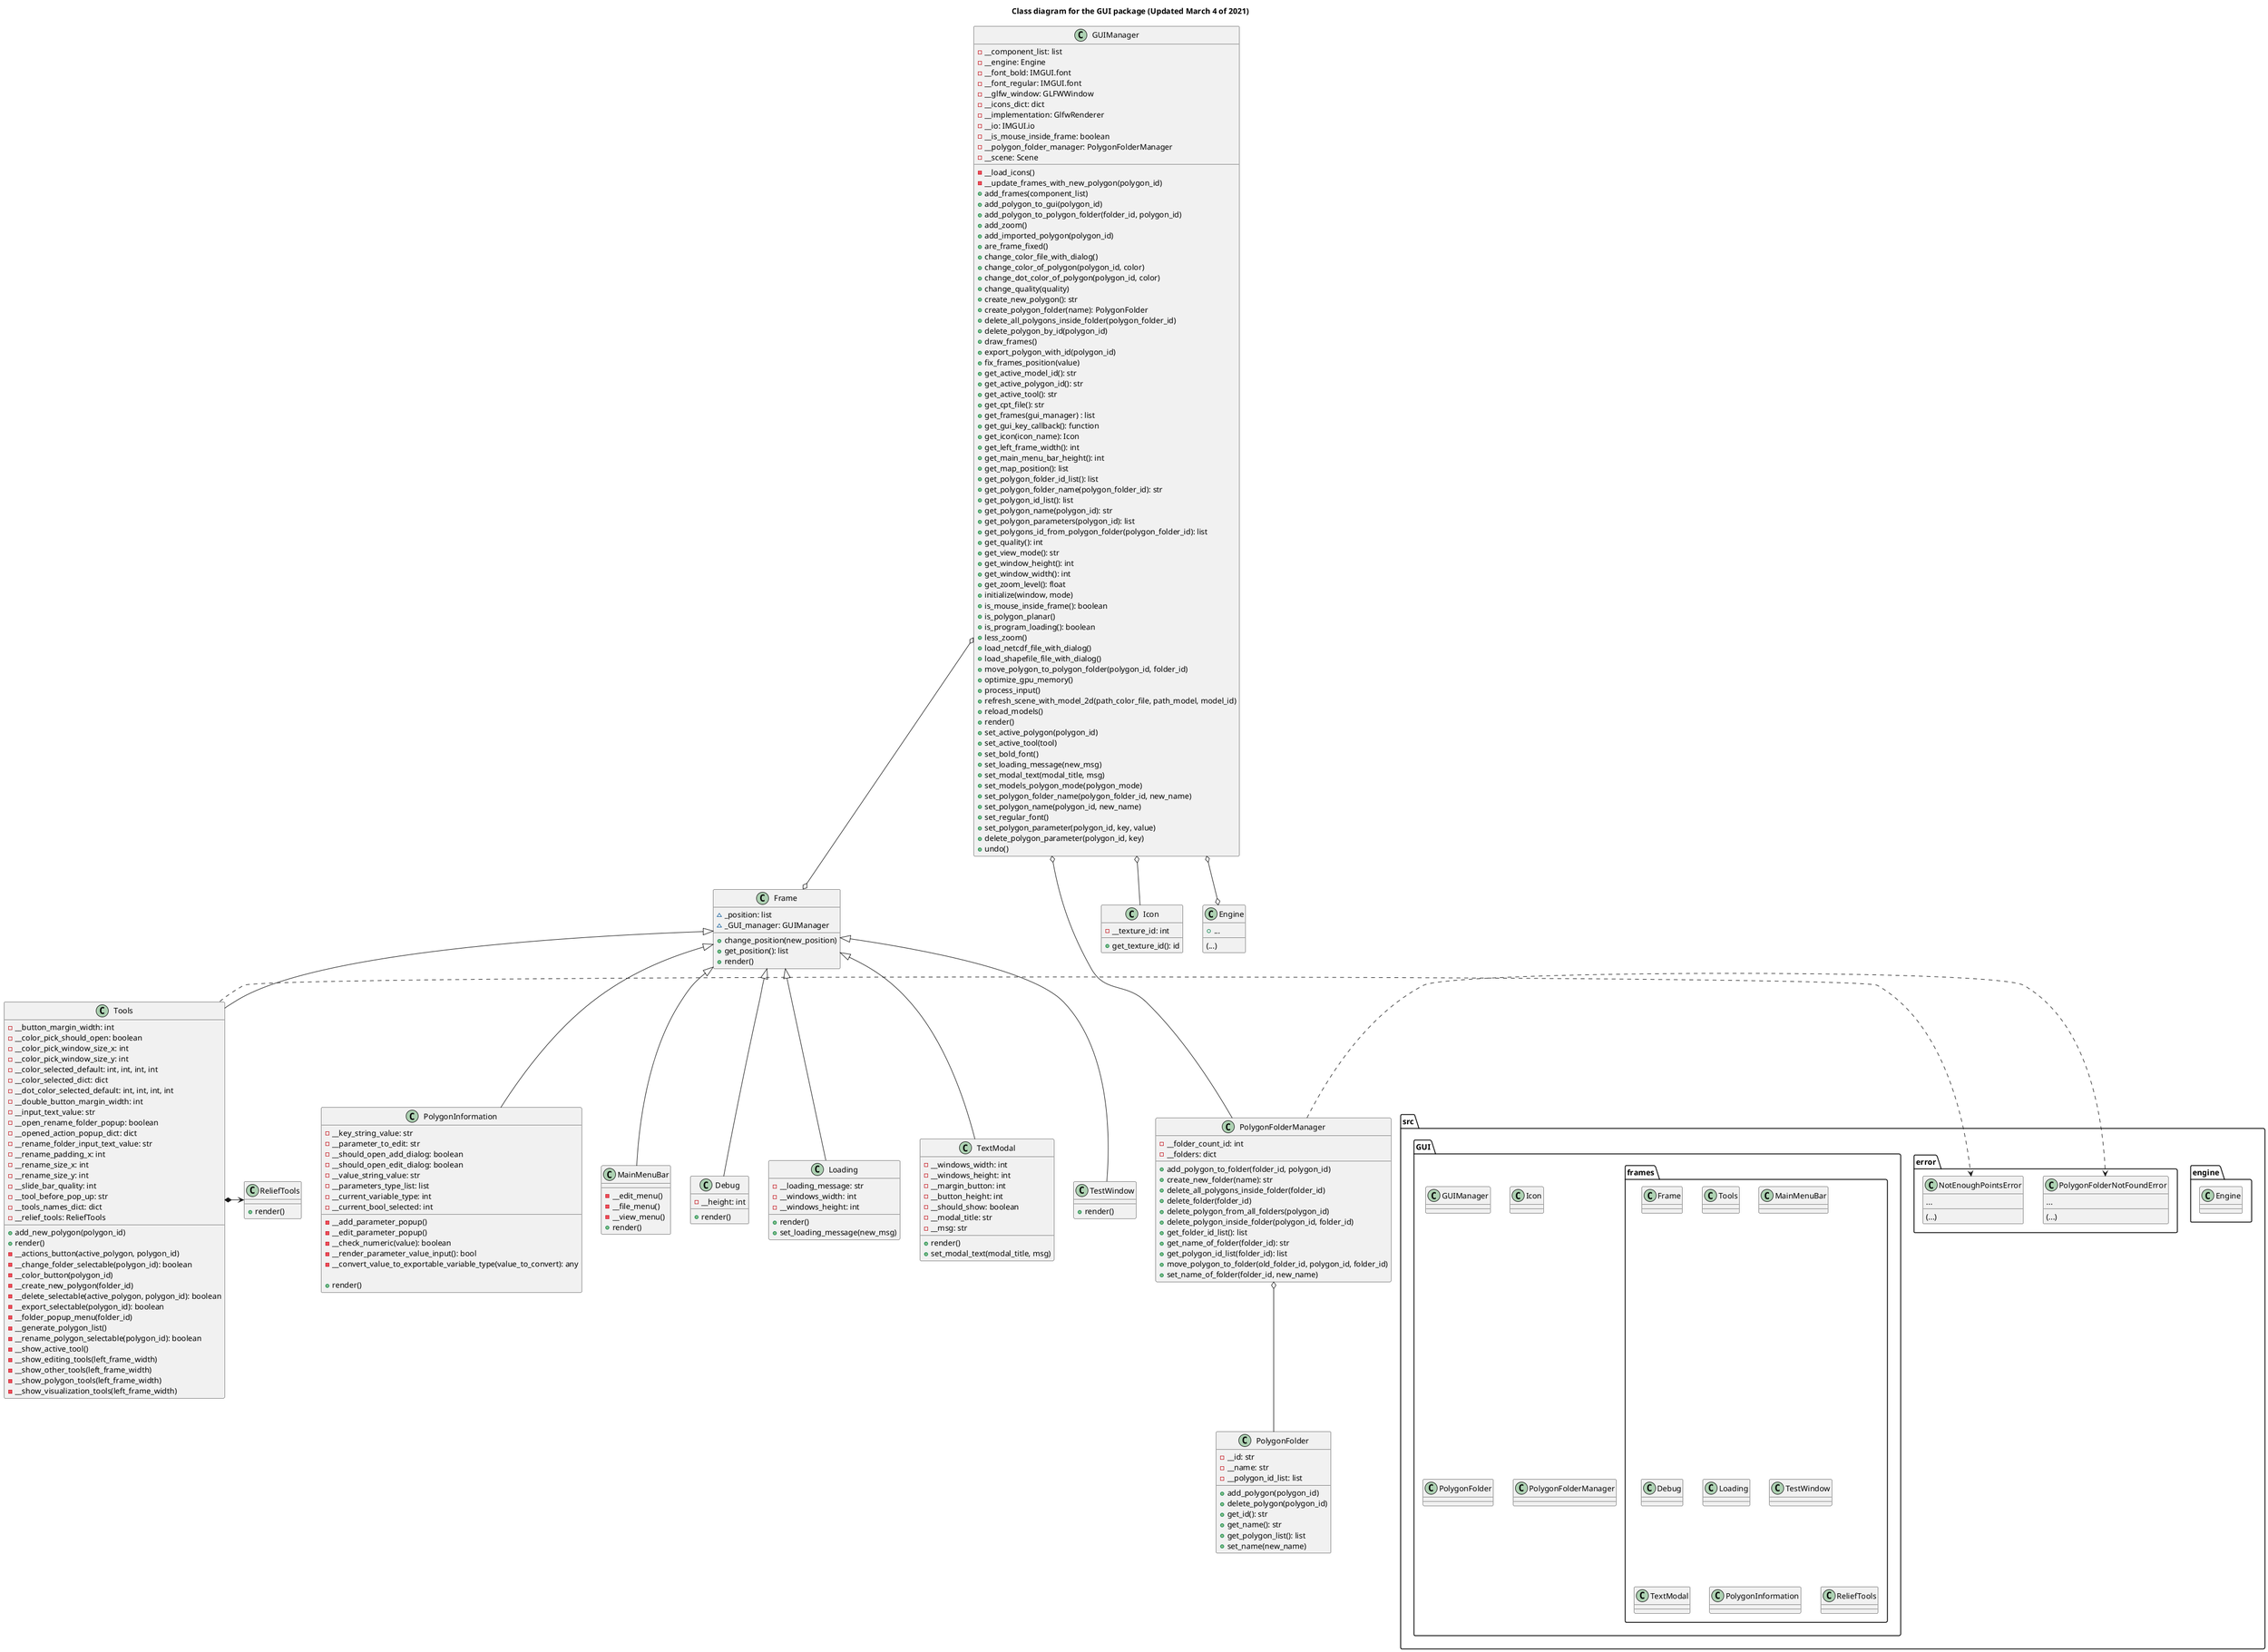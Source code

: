 @startuml
'https://plantuml.com/class-diagram

title Class diagram for the GUI package (Updated March 4 of 2021)

package src {

    package engine {
        class Engine
    }

    package error {
        class NotEnoughPointsError {
            ...
            (...)
        }

        class PolygonFolderNotFoundError {
            ...
            (...)
        }
    }

    package GUI{
        class GUIManager
        class Icon
        class PolygonFolder
        class PolygonFolderManager

        package frames {
            class Frame
            class Tools
            class MainMenuBar
            class Debug
            class Loading
            class TestWindow
            class TextModal
            class PolygonInformation
            class ReliefTools
        }
    }
}

class PolygonInformation {

    - __key_string_value: str
    - __parameter_to_edit: str
    - __should_open_add_dialog: boolean
    - __should_open_edit_dialog: boolean
    - __value_string_value: str
    - __parameters_type_list: list
    - __current_variable_type: int
    - __current_bool_selected: int

    - __add_parameter_popup()
    - __edit_parameter_popup()
    - __check_numeric(value): boolean
    - __render_parameter_value_input(): bool
    - __convert_value_to_exportable_variable_type(value_to_convert): any

    + render()
}

class ReliefTools {
    + render()
}

class PolygonFolder {
    - __id: str
    - __name: str
    - __polygon_id_list: list

    + add_polygon(polygon_id)
    + delete_polygon(polygon_id)
    + get_id(): str
    + get_name(): str
    + get_polygon_list(): list
    + set_name(new_name)
}

class GUIManager{
    - __component_list: list
    - __engine: Engine
    - __font_bold: IMGUI.font
    - __font_regular: IMGUI.font
    - __glfw_window: GLFWWindow
    - __icons_dict: dict
    - __implementation: GlfwRenderer
    - __io: IMGUI.io
    - __is_mouse_inside_frame: boolean
    - __polygon_folder_manager: PolygonFolderManager
    - __scene: Scene

    - __load_icons()
    - __update_frames_with_new_polygon(polygon_id)
    + add_frames(component_list)
    + add_polygon_to_gui(polygon_id)
    + add_polygon_to_polygon_folder(folder_id, polygon_id)
    + add_zoom()
    + add_imported_polygon(polygon_id)
    + are_frame_fixed()
    + change_color_file_with_dialog()
    + change_color_of_polygon(polygon_id, color)
    + change_dot_color_of_polygon(polygon_id, color)
    + change_quality(quality)
    + create_new_polygon(): str
    + create_polygon_folder(name): PolygonFolder
    + delete_all_polygons_inside_folder(polygon_folder_id)
    + delete_polygon_by_id(polygon_id)
    + draw_frames()
    + export_polygon_with_id(polygon_id)
    + fix_frames_position(value)
    + get_active_model_id(): str
    + get_active_polygon_id(): str
    + get_active_tool(): str
    + get_cpt_file(): str
    + get_frames(gui_manager) : list
    + get_gui_key_callback(): function
    + get_icon(icon_name): Icon
    + get_left_frame_width(): int
    + get_main_menu_bar_height(): int
    + get_map_position(): list
    + get_polygon_folder_id_list(): list
    + get_polygon_folder_name(polygon_folder_id): str
    + get_polygon_id_list(): list
    + get_polygon_name(polygon_id): str
    + get_polygon_parameters(polygon_id): list
    + get_polygons_id_from_polygon_folder(polygon_folder_id): list
    + get_quality(): int
    + get_view_mode(): str
    + get_window_height(): int
    + get_window_width(): int
    + get_zoom_level(): float
    + initialize(window, mode)
    + is_mouse_inside_frame(): boolean
    + is_polygon_planar()
    + is_program_loading(): boolean
    + less_zoom()
    + load_netcdf_file_with_dialog()
    + load_shapefile_file_with_dialog()
    + move_polygon_to_polygon_folder(polygon_id, folder_id)
    + optimize_gpu_memory()
    + process_input()
    + refresh_scene_with_model_2d(path_color_file, path_model, model_id)
    + reload_models()
    + render()
    + set_active_polygon(polygon_id)
    + set_active_tool(tool)
    + set_bold_font()
    + set_loading_message(new_msg)
    + set_modal_text(modal_title, msg)
    + set_models_polygon_mode(polygon_mode)
    + set_polygon_folder_name(polygon_folder_id, new_name)
    + set_polygon_name(polygon_id, new_name)
    + set_regular_font()
    + set_polygon_parameter(polygon_id, key, value)
    + delete_polygon_parameter(polygon_id, key)
    + undo()
}

class Icon{

    - __texture_id: int

    + get_texture_id(): id
}


class Frame {
    ~ _position: list
    ~ _GUI_manager: GUIManager

    + change_position(new_position)
    + get_position(): list
    + render()
}

class MainMenuBar {
    - __edit_menu()
    - __file_menu()
    - __view_menu()
    + render()
}

class Tools {
    - __button_margin_width: int
    - __color_pick_should_open: boolean
    - __color_pick_window_size_x: int
    - __color_pick_window_size_y: int
    - __color_selected_default: int, int, int, int
    - __color_selected_dict: dict
    - __dot_color_selected_default: int, int, int, int
    - __double_button_margin_width: int
    - __input_text_value: str
    - __open_rename_folder_popup: boolean
    - __opened_action_popup_dict: dict
    - __rename_folder_input_text_value: str
    - __rename_padding_x: int
    - __rename_size_x: int
    - __rename_size_y: int
    - __slide_bar_quality: int
    - __tool_before_pop_up: str
    - __tools_names_dict: dict
    - __relief_tools: ReliefTools

    + add_new_polygon(polygon_id)
    + render()
    - __actions_button(active_polygon, polygon_id)
    - __change_folder_selectable(polygon_id): boolean
    - __color_button(polygon_id)
    - __create_new_polygon(folder_id)
    - __delete_selectable(active_polygon, polygon_id): boolean
    - __export_selectable(polygon_id): boolean
    - __folder_popup_menu(folder_id)
    - __generate_polygon_list()
    - __rename_polygon_selectable(polygon_id): boolean
    - __show_active_tool()
    - __show_editing_tools(left_frame_width)
    - __show_other_tools(left_frame_width)
    - __show_polygon_tools(left_frame_width)
    - __show_visualization_tools(left_frame_width)
}

class Debug {
    - __height: int
    + render()
}

class Loading {
    - __loading_message: str
    - __windows_width: int
    - __windows_height: int
    + render()
    + set_loading_message(new_msg)
}

class TextModal {
    - __windows_width: int
    - __windows_height: int
    - __margin_button: int
    - __button_height: int
    - __should_show: boolean
    - __modal_title: str
    - __msg: str

    + render()
    + set_modal_text(modal_title, msg)
}

class TestWindow {
    + render()
}

class Engine {
    + ...
    (...)
}

class PolygonFolderManager {

    - __folder_count_id: int
    - __folders: dict

    + add_polygon_to_folder(folder_id, polygon_id)
    + create_new_folder(name): str
    + delete_all_polygons_inside_folder(folder_id)
    + delete_folder(folder_id)
    + delete_polygon_from_all_folders(polygon_id)
    + delete_polygon_inside_folder(polygon_id, folder_id)
    + get_folder_id_list(): list
    + get_name_of_folder(folder_id): str
    + get_polygon_id_list(folder_id): list
    + move_polygon_to_folder(old_folder_id, polygon_id, folder_id)
    + set_name_of_folder(folder_id, new_name)
}

Debug -u-|> Frame
Loading -u-|> Frame
MainMenuBar -u-|> Frame
TestWindow -u-|> Frame
TextModal -u-|> Frame
Tools -u-|> Frame
PolygonInformation -u-|> Frame

PolygonFolderManager o-- PolygonFolder

GUIManager o-- PolygonFolderManager
GUIManager o-- Icon
GUIManager o--o Frame
GUIManager o--o Engine

Tools *-> ReliefTools

PolygonFolderManager .> PolygonFolderNotFoundError
Tools .> NotEnoughPointsError

@enduml